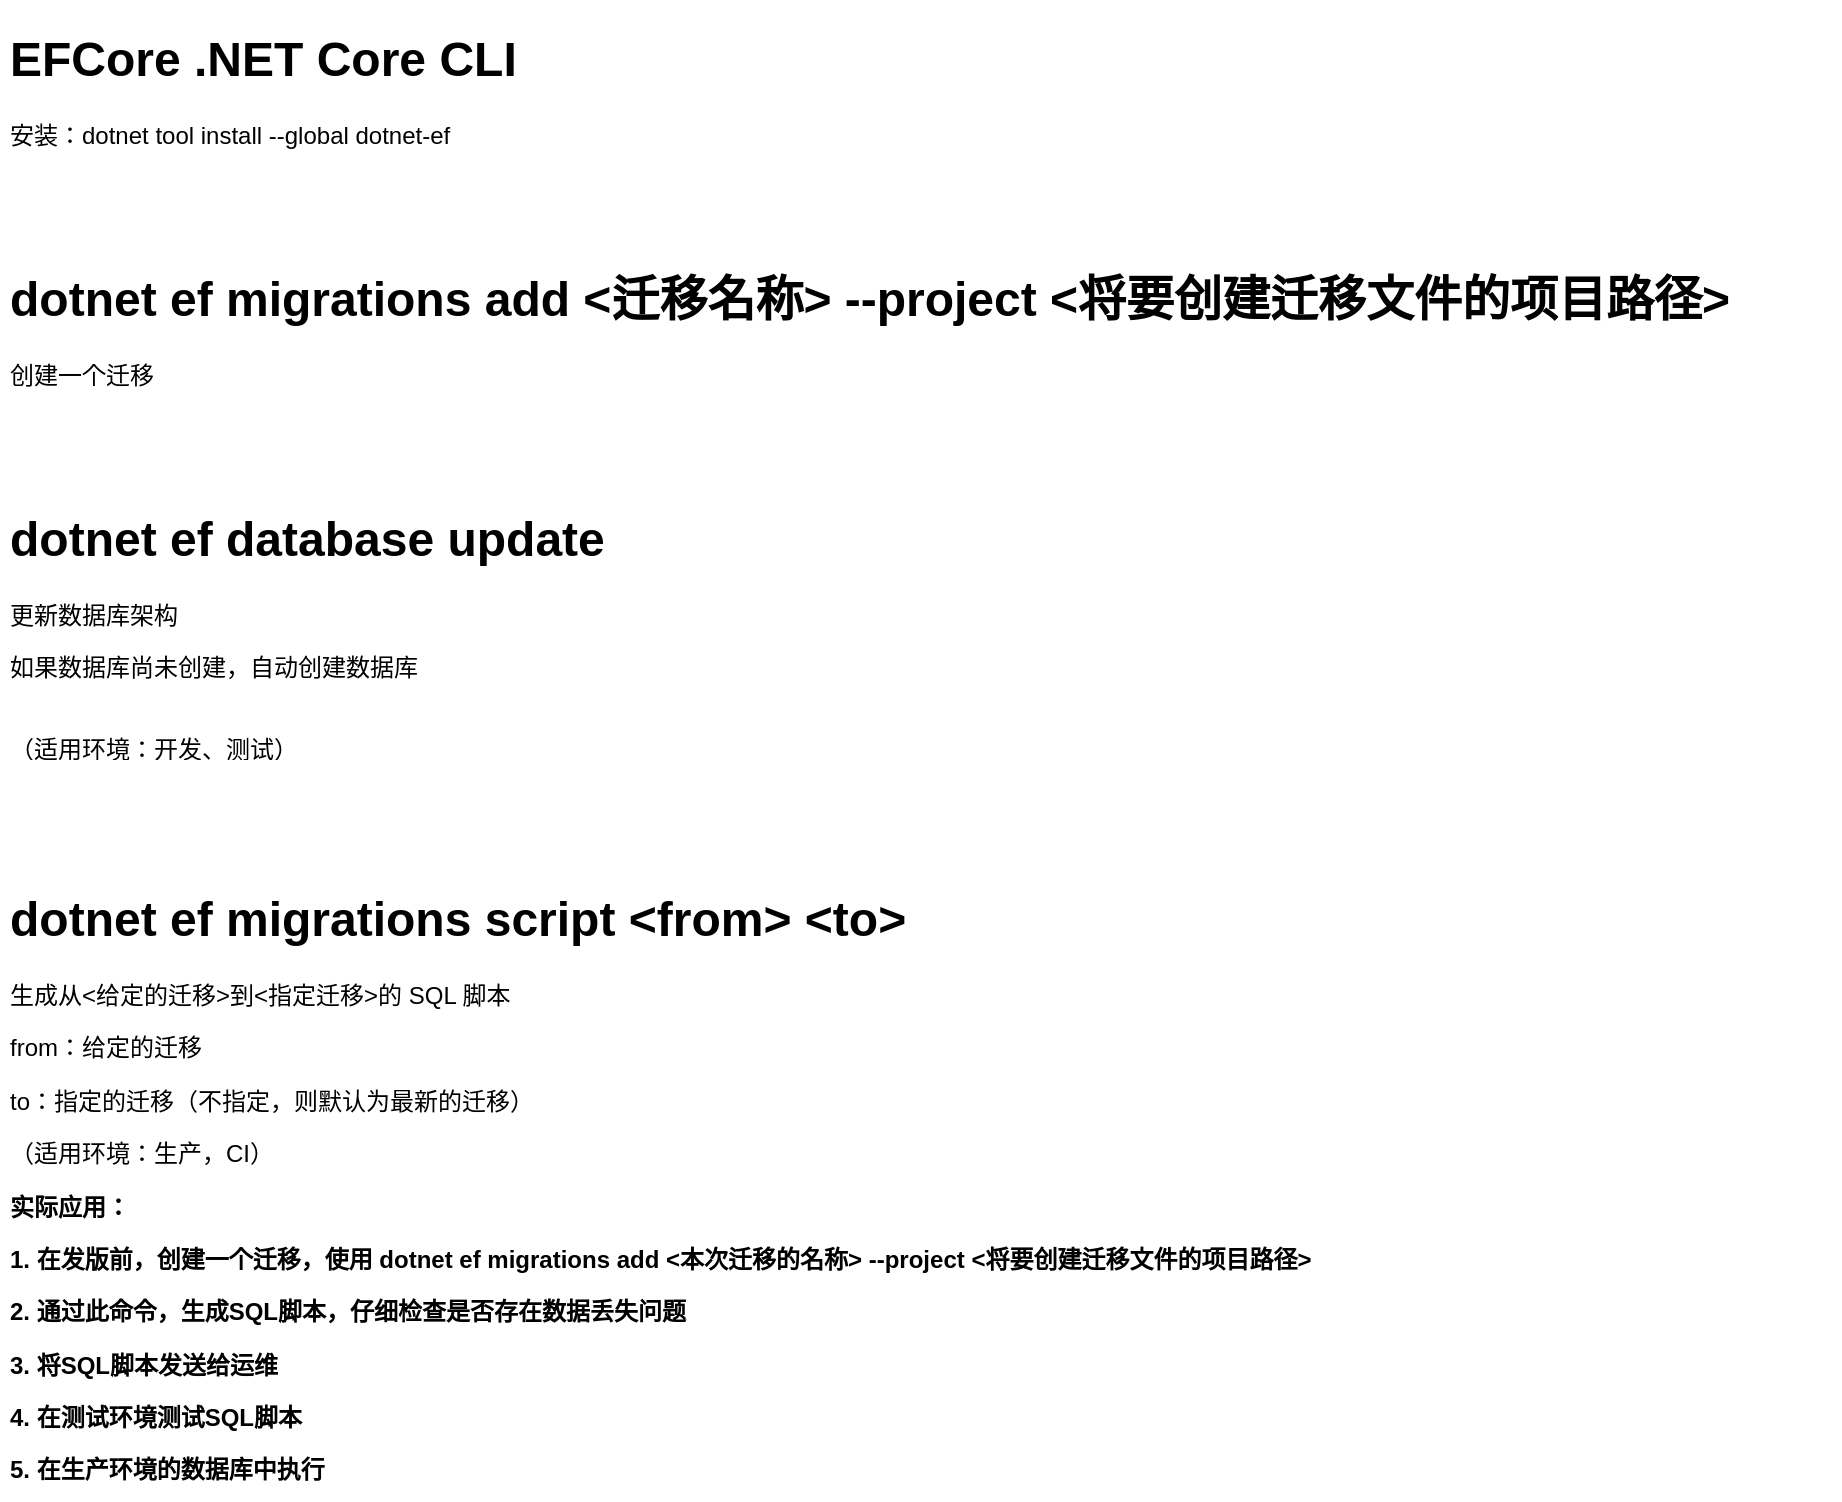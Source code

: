 <mxfile version="13.6.6" type="github">
  <diagram id="dVKf7UJClvQ9XPE-51pF" name="Page-1">
    <mxGraphModel dx="1230" dy="922" grid="1" gridSize="10" guides="1" tooltips="1" connect="1" arrows="1" fold="1" page="1" pageScale="1" pageWidth="827" pageHeight="1169" math="0" shadow="0">
      <root>
        <mxCell id="0" />
        <mxCell id="1" parent="0" />
        <mxCell id="1KdwzK038CdsFBR5au0s-2" value="&lt;h1&gt;EFCore .NET Core CLI&lt;/h1&gt;&lt;p&gt;安装：dotnet tool install --global dotnet-ef&lt;/p&gt;" style="text;html=1;strokeColor=none;fillColor=none;spacing=5;spacingTop=-20;whiteSpace=wrap;overflow=hidden;rounded=0;" vertex="1" parent="1">
          <mxGeometry x="80" y="80" width="370" height="70" as="geometry" />
        </mxCell>
        <mxCell id="1KdwzK038CdsFBR5au0s-3" value="&lt;h1&gt;dotnet ef migrations add &amp;lt;迁移名称&amp;gt; --project &amp;lt;将要创建迁移文件的项目路径&amp;gt;&lt;/h1&gt;&lt;p&gt;创建一个迁移&lt;/p&gt;" style="text;html=1;strokeColor=none;fillColor=none;spacing=5;spacingTop=-20;whiteSpace=wrap;overflow=hidden;rounded=0;" vertex="1" parent="1">
          <mxGeometry x="80" y="200" width="920" height="90" as="geometry" />
        </mxCell>
        <mxCell id="1KdwzK038CdsFBR5au0s-4" value="&lt;h1&gt;dotnet ef database update&lt;/h1&gt;&lt;p&gt;更新数据库架构&lt;/p&gt;&lt;p&gt;如果数据库尚未创建，自动创建数据库&lt;/p&gt;&lt;p&gt;&lt;br&gt;（适用环境：开发、测试）&lt;br&gt;&lt;/p&gt;" style="text;html=1;strokeColor=none;fillColor=none;spacing=5;spacingTop=-20;whiteSpace=wrap;overflow=hidden;rounded=0;" vertex="1" parent="1">
          <mxGeometry x="80" y="320" width="380" height="130" as="geometry" />
        </mxCell>
        <mxCell id="1KdwzK038CdsFBR5au0s-5" value="&lt;h1&gt;dotnet ef migrations script &amp;lt;from&amp;gt; &amp;lt;to&amp;gt;&lt;/h1&gt;&lt;p&gt;生成从&amp;lt;给定的迁移&amp;gt;到&amp;lt;指定迁移&amp;gt;的 SQL 脚本&lt;/p&gt;&lt;p&gt;from：给定的迁移&lt;/p&gt;&lt;p&gt;to：指定的迁移（不指定，则默认为最新的迁移）&lt;/p&gt;&lt;p&gt;（适用环境：生产，CI）&lt;/p&gt;&lt;p&gt;&lt;b&gt;实际应用：&lt;/b&gt;&lt;/p&gt;&lt;p&gt;&lt;b&gt;1. 在发版前，创建一个迁移，使用 dotnet ef migrations add &amp;lt;本次迁移的名称&amp;gt; --project &amp;lt;将要创建迁移文件的项目路径&amp;gt;&lt;/b&gt;&lt;/p&gt;&lt;p&gt;&lt;b&gt;2. 通过此命令，生成SQL脚本，仔细检查是否存在数据丢失问题&lt;/b&gt;&lt;/p&gt;&lt;p&gt;&lt;b&gt;3. 将SQL脚本发送给运维&lt;/b&gt;&lt;/p&gt;&lt;p&gt;&lt;b&gt;4. 在测试环境测试SQL脚本&lt;/b&gt;&lt;/p&gt;&lt;p&gt;&lt;b&gt;5. 在生产环境的数据库中执行&lt;/b&gt;&lt;/p&gt;&lt;p&gt;&lt;br&gt;&lt;/p&gt;" style="text;html=1;strokeColor=none;fillColor=none;spacing=5;spacingTop=-20;whiteSpace=wrap;overflow=hidden;rounded=0;" vertex="1" parent="1">
          <mxGeometry x="80" y="510" width="920" height="310" as="geometry" />
        </mxCell>
      </root>
    </mxGraphModel>
  </diagram>
</mxfile>

